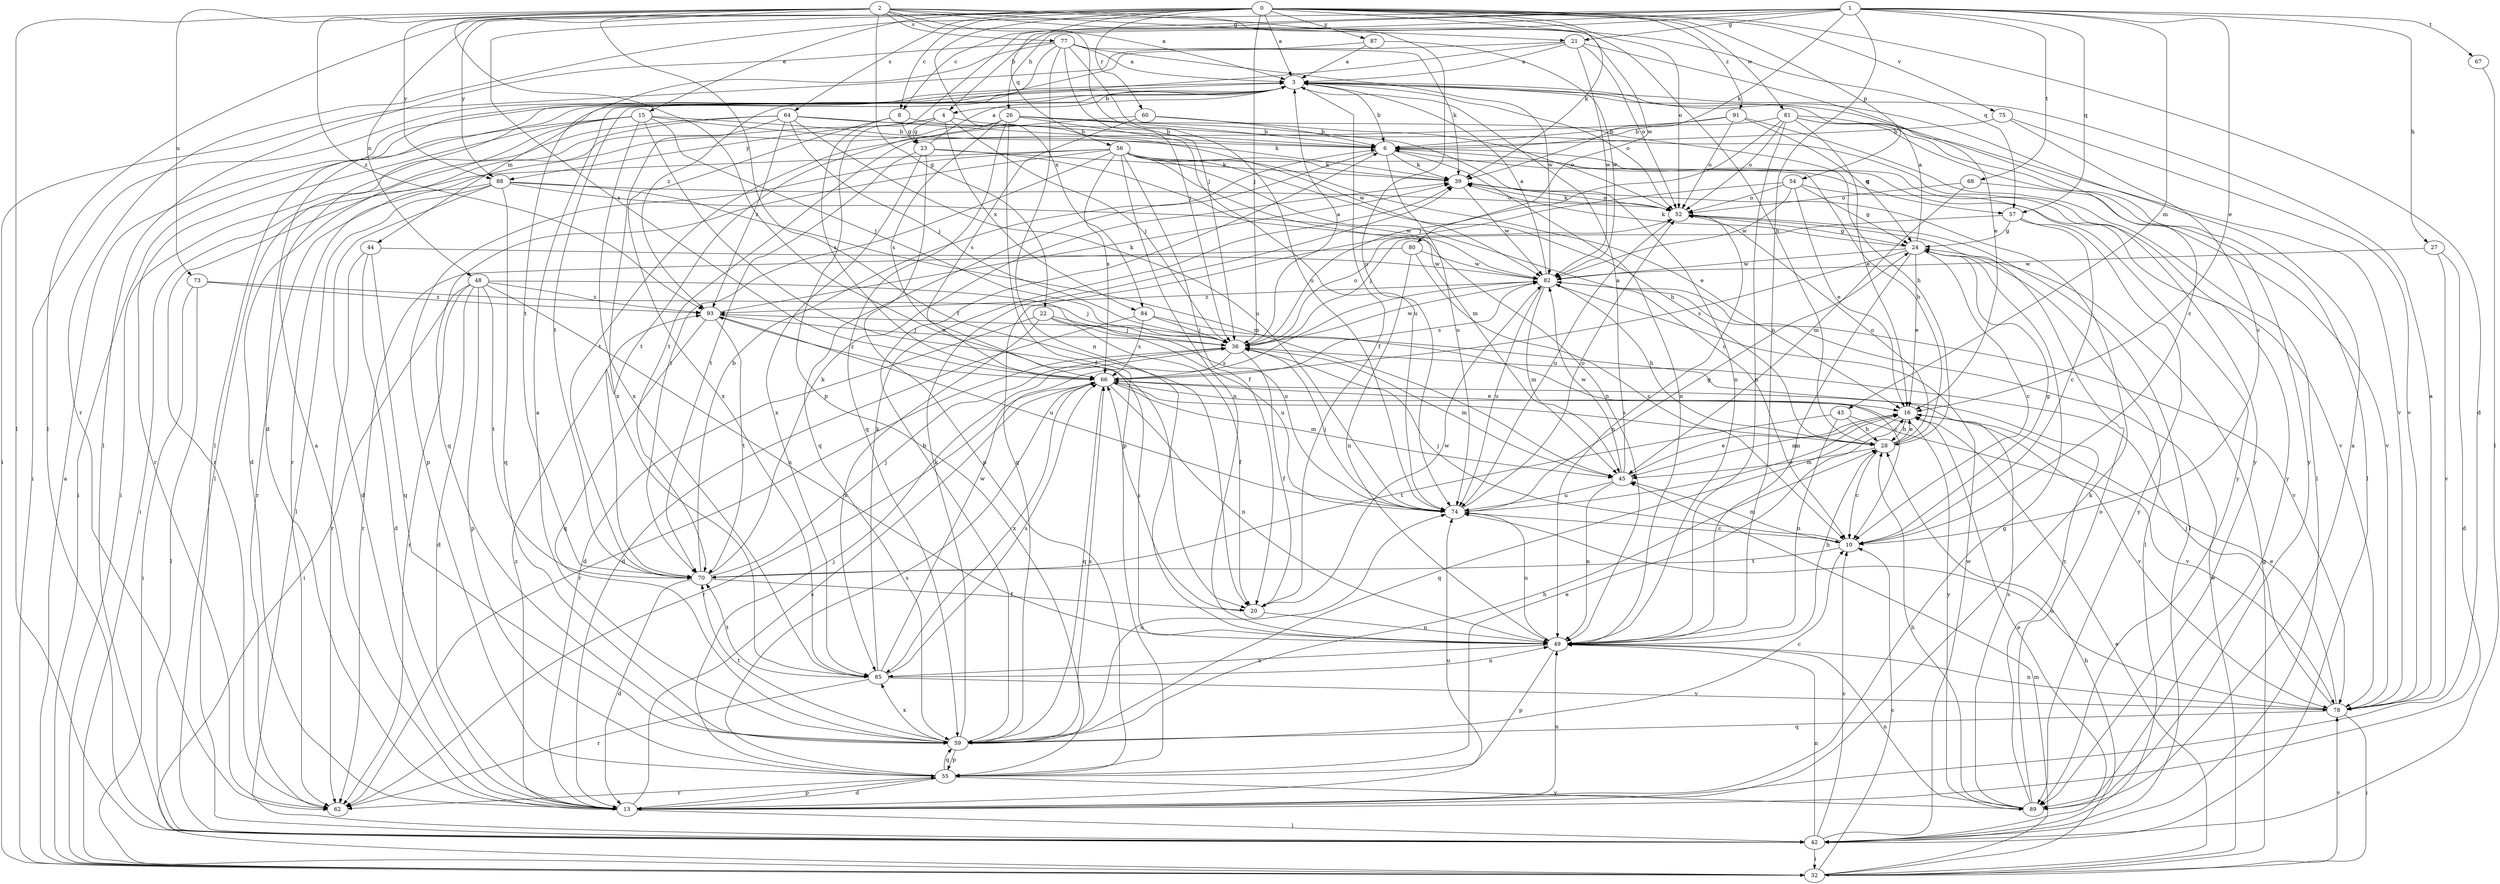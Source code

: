 strict digraph  {
0;
1;
2;
3;
4;
6;
8;
10;
13;
15;
16;
20;
21;
22;
23;
24;
26;
27;
28;
32;
36;
39;
42;
43;
44;
45;
48;
49;
52;
54;
55;
56;
57;
59;
60;
62;
64;
66;
67;
68;
70;
73;
74;
75;
77;
78;
80;
81;
82;
84;
85;
87;
88;
89;
91;
93;
0 -> 3  [label=a];
0 -> 8  [label=c];
0 -> 13  [label=d];
0 -> 15  [label=e];
0 -> 36  [label=j];
0 -> 39  [label=k];
0 -> 42  [label=l];
0 -> 48  [label=n];
0 -> 52  [label=o];
0 -> 54  [label=p];
0 -> 56  [label=q];
0 -> 60  [label=r];
0 -> 64  [label=s];
0 -> 66  [label=s];
0 -> 75  [label=v];
0 -> 80  [label=w];
0 -> 81  [label=w];
0 -> 84  [label=x];
0 -> 87  [label=y];
0 -> 88  [label=y];
0 -> 91  [label=z];
1 -> 4  [label=b];
1 -> 8  [label=c];
1 -> 16  [label=e];
1 -> 21  [label=g];
1 -> 26  [label=h];
1 -> 27  [label=h];
1 -> 39  [label=k];
1 -> 43  [label=m];
1 -> 49  [label=n];
1 -> 55  [label=p];
1 -> 57  [label=q];
1 -> 62  [label=r];
1 -> 67  [label=t];
1 -> 68  [label=t];
2 -> 3  [label=a];
2 -> 20  [label=f];
2 -> 21  [label=g];
2 -> 22  [label=g];
2 -> 28  [label=h];
2 -> 36  [label=j];
2 -> 42  [label=l];
2 -> 49  [label=n];
2 -> 57  [label=q];
2 -> 73  [label=u];
2 -> 74  [label=u];
2 -> 77  [label=v];
2 -> 88  [label=y];
2 -> 93  [label=z];
3 -> 4  [label=b];
3 -> 6  [label=b];
3 -> 10  [label=c];
3 -> 20  [label=f];
3 -> 32  [label=i];
3 -> 44  [label=m];
3 -> 52  [label=o];
3 -> 70  [label=t];
4 -> 6  [label=b];
4 -> 23  [label=g];
4 -> 36  [label=j];
4 -> 62  [label=r];
4 -> 84  [label=x];
4 -> 88  [label=y];
6 -> 39  [label=k];
6 -> 49  [label=n];
6 -> 57  [label=q];
6 -> 59  [label=q];
6 -> 74  [label=u];
6 -> 89  [label=y];
8 -> 23  [label=g];
8 -> 66  [label=s];
8 -> 82  [label=w];
8 -> 85  [label=x];
10 -> 24  [label=g];
10 -> 36  [label=j];
10 -> 45  [label=m];
10 -> 70  [label=t];
13 -> 3  [label=a];
13 -> 24  [label=g];
13 -> 39  [label=k];
13 -> 42  [label=l];
13 -> 49  [label=n];
13 -> 55  [label=p];
13 -> 66  [label=s];
13 -> 74  [label=u];
13 -> 93  [label=z];
15 -> 6  [label=b];
15 -> 13  [label=d];
15 -> 20  [label=f];
15 -> 32  [label=i];
15 -> 36  [label=j];
15 -> 39  [label=k];
15 -> 62  [label=r];
15 -> 85  [label=x];
16 -> 28  [label=h];
16 -> 45  [label=m];
16 -> 59  [label=q];
16 -> 78  [label=v];
20 -> 49  [label=n];
20 -> 66  [label=s];
20 -> 82  [label=w];
21 -> 3  [label=a];
21 -> 13  [label=d];
21 -> 16  [label=e];
21 -> 42  [label=l];
21 -> 52  [label=o];
21 -> 82  [label=w];
22 -> 13  [label=d];
22 -> 20  [label=f];
22 -> 36  [label=j];
22 -> 74  [label=u];
22 -> 85  [label=x];
23 -> 3  [label=a];
23 -> 39  [label=k];
23 -> 49  [label=n];
23 -> 55  [label=p];
23 -> 70  [label=t];
23 -> 85  [label=x];
24 -> 3  [label=a];
24 -> 10  [label=c];
24 -> 16  [label=e];
24 -> 39  [label=k];
24 -> 42  [label=l];
24 -> 49  [label=n];
24 -> 66  [label=s];
24 -> 82  [label=w];
26 -> 6  [label=b];
26 -> 28  [label=h];
26 -> 49  [label=n];
26 -> 55  [label=p];
26 -> 59  [label=q];
26 -> 62  [label=r];
26 -> 66  [label=s];
26 -> 70  [label=t];
26 -> 74  [label=u];
27 -> 13  [label=d];
27 -> 78  [label=v];
27 -> 82  [label=w];
28 -> 6  [label=b];
28 -> 10  [label=c];
28 -> 16  [label=e];
28 -> 45  [label=m];
28 -> 52  [label=o];
28 -> 66  [label=s];
32 -> 3  [label=a];
32 -> 10  [label=c];
32 -> 16  [label=e];
32 -> 24  [label=g];
32 -> 28  [label=h];
32 -> 45  [label=m];
32 -> 78  [label=v];
32 -> 82  [label=w];
36 -> 3  [label=a];
36 -> 20  [label=f];
36 -> 45  [label=m];
36 -> 52  [label=o];
36 -> 62  [label=r];
36 -> 66  [label=s];
36 -> 82  [label=w];
39 -> 52  [label=o];
39 -> 82  [label=w];
42 -> 10  [label=c];
42 -> 16  [label=e];
42 -> 32  [label=i];
42 -> 49  [label=n];
42 -> 82  [label=w];
43 -> 28  [label=h];
43 -> 49  [label=n];
43 -> 70  [label=t];
43 -> 78  [label=v];
44 -> 13  [label=d];
44 -> 59  [label=q];
44 -> 62  [label=r];
44 -> 82  [label=w];
45 -> 3  [label=a];
45 -> 16  [label=e];
45 -> 49  [label=n];
45 -> 74  [label=u];
45 -> 82  [label=w];
48 -> 13  [label=d];
48 -> 32  [label=i];
48 -> 49  [label=n];
48 -> 55  [label=p];
48 -> 62  [label=r];
48 -> 70  [label=t];
48 -> 74  [label=u];
48 -> 93  [label=z];
49 -> 28  [label=h];
49 -> 55  [label=p];
49 -> 74  [label=u];
49 -> 85  [label=x];
52 -> 24  [label=g];
52 -> 39  [label=k];
52 -> 42  [label=l];
52 -> 49  [label=n];
52 -> 74  [label=u];
54 -> 16  [label=e];
54 -> 24  [label=g];
54 -> 52  [label=o];
54 -> 59  [label=q];
54 -> 78  [label=v];
54 -> 82  [label=w];
55 -> 13  [label=d];
55 -> 16  [label=e];
55 -> 36  [label=j];
55 -> 59  [label=q];
55 -> 62  [label=r];
55 -> 66  [label=s];
55 -> 89  [label=y];
56 -> 10  [label=c];
56 -> 16  [label=e];
56 -> 20  [label=f];
56 -> 28  [label=h];
56 -> 32  [label=i];
56 -> 39  [label=k];
56 -> 45  [label=m];
56 -> 49  [label=n];
56 -> 55  [label=p];
56 -> 59  [label=q];
56 -> 66  [label=s];
56 -> 70  [label=t];
56 -> 89  [label=y];
57 -> 10  [label=c];
57 -> 24  [label=g];
57 -> 36  [label=j];
57 -> 89  [label=y];
59 -> 3  [label=a];
59 -> 6  [label=b];
59 -> 10  [label=c];
59 -> 28  [label=h];
59 -> 39  [label=k];
59 -> 55  [label=p];
59 -> 66  [label=s];
59 -> 70  [label=t];
59 -> 74  [label=u];
59 -> 85  [label=x];
60 -> 6  [label=b];
60 -> 52  [label=o];
60 -> 66  [label=s];
60 -> 70  [label=t];
64 -> 6  [label=b];
64 -> 32  [label=i];
64 -> 36  [label=j];
64 -> 42  [label=l];
64 -> 74  [label=u];
64 -> 85  [label=x];
64 -> 89  [label=y];
64 -> 93  [label=z];
66 -> 16  [label=e];
66 -> 45  [label=m];
66 -> 49  [label=n];
66 -> 59  [label=q];
66 -> 62  [label=r];
66 -> 85  [label=x];
66 -> 89  [label=y];
66 -> 93  [label=z];
67 -> 42  [label=l];
68 -> 45  [label=m];
68 -> 52  [label=o];
68 -> 78  [label=v];
70 -> 6  [label=b];
70 -> 13  [label=d];
70 -> 20  [label=f];
70 -> 36  [label=j];
70 -> 39  [label=k];
73 -> 32  [label=i];
73 -> 36  [label=j];
73 -> 42  [label=l];
73 -> 93  [label=z];
74 -> 10  [label=c];
74 -> 16  [label=e];
74 -> 24  [label=g];
74 -> 36  [label=j];
74 -> 52  [label=o];
75 -> 6  [label=b];
75 -> 10  [label=c];
75 -> 78  [label=v];
77 -> 3  [label=a];
77 -> 36  [label=j];
77 -> 39  [label=k];
77 -> 42  [label=l];
77 -> 49  [label=n];
77 -> 70  [label=t];
77 -> 74  [label=u];
77 -> 82  [label=w];
77 -> 93  [label=z];
78 -> 3  [label=a];
78 -> 16  [label=e];
78 -> 32  [label=i];
78 -> 36  [label=j];
78 -> 49  [label=n];
78 -> 59  [label=q];
78 -> 74  [label=u];
80 -> 10  [label=c];
80 -> 49  [label=n];
80 -> 62  [label=r];
80 -> 82  [label=w];
81 -> 6  [label=b];
81 -> 16  [label=e];
81 -> 36  [label=j];
81 -> 42  [label=l];
81 -> 49  [label=n];
81 -> 52  [label=o];
81 -> 78  [label=v];
81 -> 89  [label=y];
82 -> 3  [label=a];
82 -> 28  [label=h];
82 -> 45  [label=m];
82 -> 66  [label=s];
82 -> 74  [label=u];
82 -> 78  [label=v];
82 -> 93  [label=z];
84 -> 10  [label=c];
84 -> 13  [label=d];
84 -> 36  [label=j];
84 -> 66  [label=s];
85 -> 39  [label=k];
85 -> 49  [label=n];
85 -> 62  [label=r];
85 -> 66  [label=s];
85 -> 70  [label=t];
85 -> 78  [label=v];
85 -> 82  [label=w];
87 -> 3  [label=a];
87 -> 32  [label=i];
87 -> 82  [label=w];
88 -> 13  [label=d];
88 -> 42  [label=l];
88 -> 45  [label=m];
88 -> 52  [label=o];
88 -> 59  [label=q];
88 -> 62  [label=r];
88 -> 82  [label=w];
89 -> 3  [label=a];
89 -> 28  [label=h];
89 -> 49  [label=n];
89 -> 52  [label=o];
89 -> 66  [label=s];
89 -> 93  [label=z];
91 -> 6  [label=b];
91 -> 24  [label=g];
91 -> 42  [label=l];
91 -> 52  [label=o];
91 -> 70  [label=t];
93 -> 36  [label=j];
93 -> 39  [label=k];
93 -> 59  [label=q];
93 -> 70  [label=t];
93 -> 74  [label=u];
}
